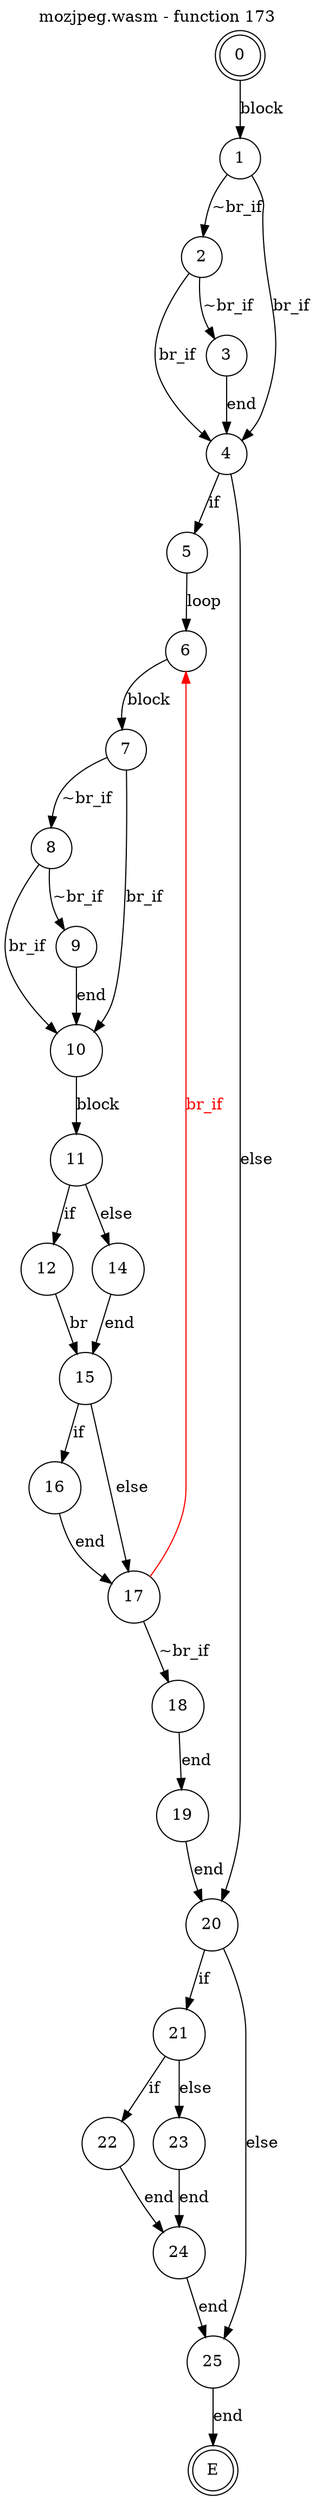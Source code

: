 digraph finite_state_machine {
    label = "mozjpeg.wasm - function 173"
    labelloc =  t
    labelfontsize = 16
    labelfontcolor = black
    labelfontname = "Helvetica"
    node [shape = doublecircle]; 0 E ;
    node [shape = circle];
    0 -> 1[label="block"];
    1 -> 2[label="~br_if"];
    1 -> 4[label="br_if"];
    2 -> 3[label="~br_if"];
    2 -> 4[label="br_if"];
    3 -> 4[label="end"];
    4 -> 5[label="if"];
    4 -> 20[label="else"];
    5 -> 6[label="loop"];
    6 -> 7[label="block"];
    7 -> 8[label="~br_if"];
    7 -> 10[label="br_if"];
    8 -> 9[label="~br_if"];
    8 -> 10[label="br_if"];
    9 -> 10[label="end"];
    10 -> 11[label="block"];
    11 -> 12[label="if"];
    11 -> 14[label="else"];
    12 -> 15[label="br"];
    14 -> 15[label="end"];
    15 -> 16[label="if"];
    15 -> 17[label="else"];
    16 -> 17[label="end"];
    17 -> 18[label="~br_if"];
    17 -> 6[color="red" fontcolor="red" label="br_if"];
    18 -> 19[label="end"];
    19 -> 20[label="end"];
    20 -> 21[label="if"];
    20 -> 25[label="else"];
    21 -> 22[label="if"];
    21 -> 23[label="else"];
    22 -> 24[label="end"];
    23 -> 24[label="end"];
    24 -> 25[label="end"];
    25 -> E[label="end"];
}
